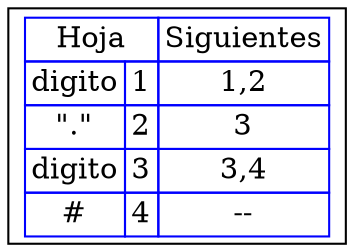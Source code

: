 digraph G{
rankdir=UD
node[shape=box]
concentrate=true
nodo0 [ label =<<table border='0' cellborder='1' color='blue' cellspacing='0'>
<tr><td colspan="2">Hoja</td><td>Siguientes</td></tr>

<tr><td>digito</td><td>1</td><td>1,2</td></tr>

<tr><td>"."</td><td>2</td><td>3</td></tr>

<tr><td>digito</td><td>3</td><td>3,4</td></tr>

<tr><td>#</td><td>4</td><td>--</td></tr>

</table>
>];

}
